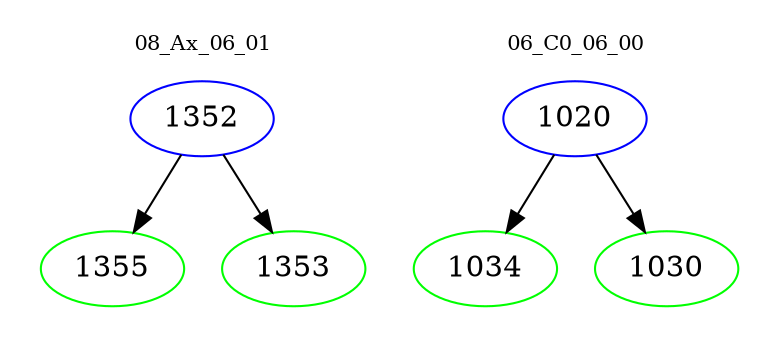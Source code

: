 digraph{
subgraph cluster_0 {
color = white
label = "08_Ax_06_01";
fontsize=10;
T0_1352 [label="1352", color="blue"]
T0_1352 -> T0_1355 [color="black"]
T0_1355 [label="1355", color="green"]
T0_1352 -> T0_1353 [color="black"]
T0_1353 [label="1353", color="green"]
}
subgraph cluster_1 {
color = white
label = "06_C0_06_00";
fontsize=10;
T1_1020 [label="1020", color="blue"]
T1_1020 -> T1_1034 [color="black"]
T1_1034 [label="1034", color="green"]
T1_1020 -> T1_1030 [color="black"]
T1_1030 [label="1030", color="green"]
}
}
